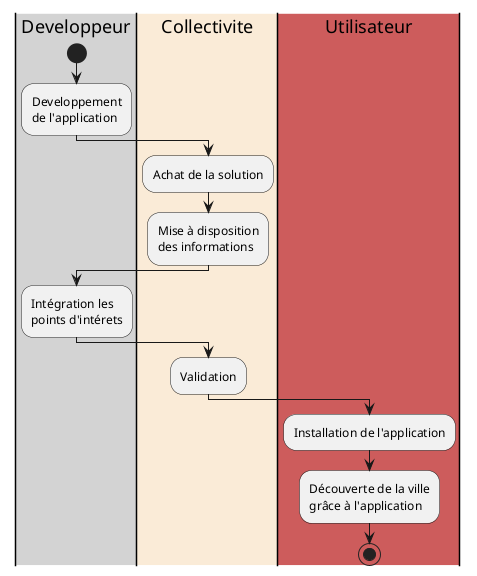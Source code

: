 @startuml Histoire_de_nos_villes
|#LightGrey|Developpeur|

start

:Developpement
de l'application;

|#AntiqueWhite|Collectivite|
:Achat de la solution;
:Mise à disposition
des informations;

|Developpeur|
:Intégration les 
points d'intérets;

|Collectivite|
:Validation;

|#IndianRed|Utilisateur|
:Installation de l'application;
:Découverte de la ville
grâce à l'application;

stop
@enduml




